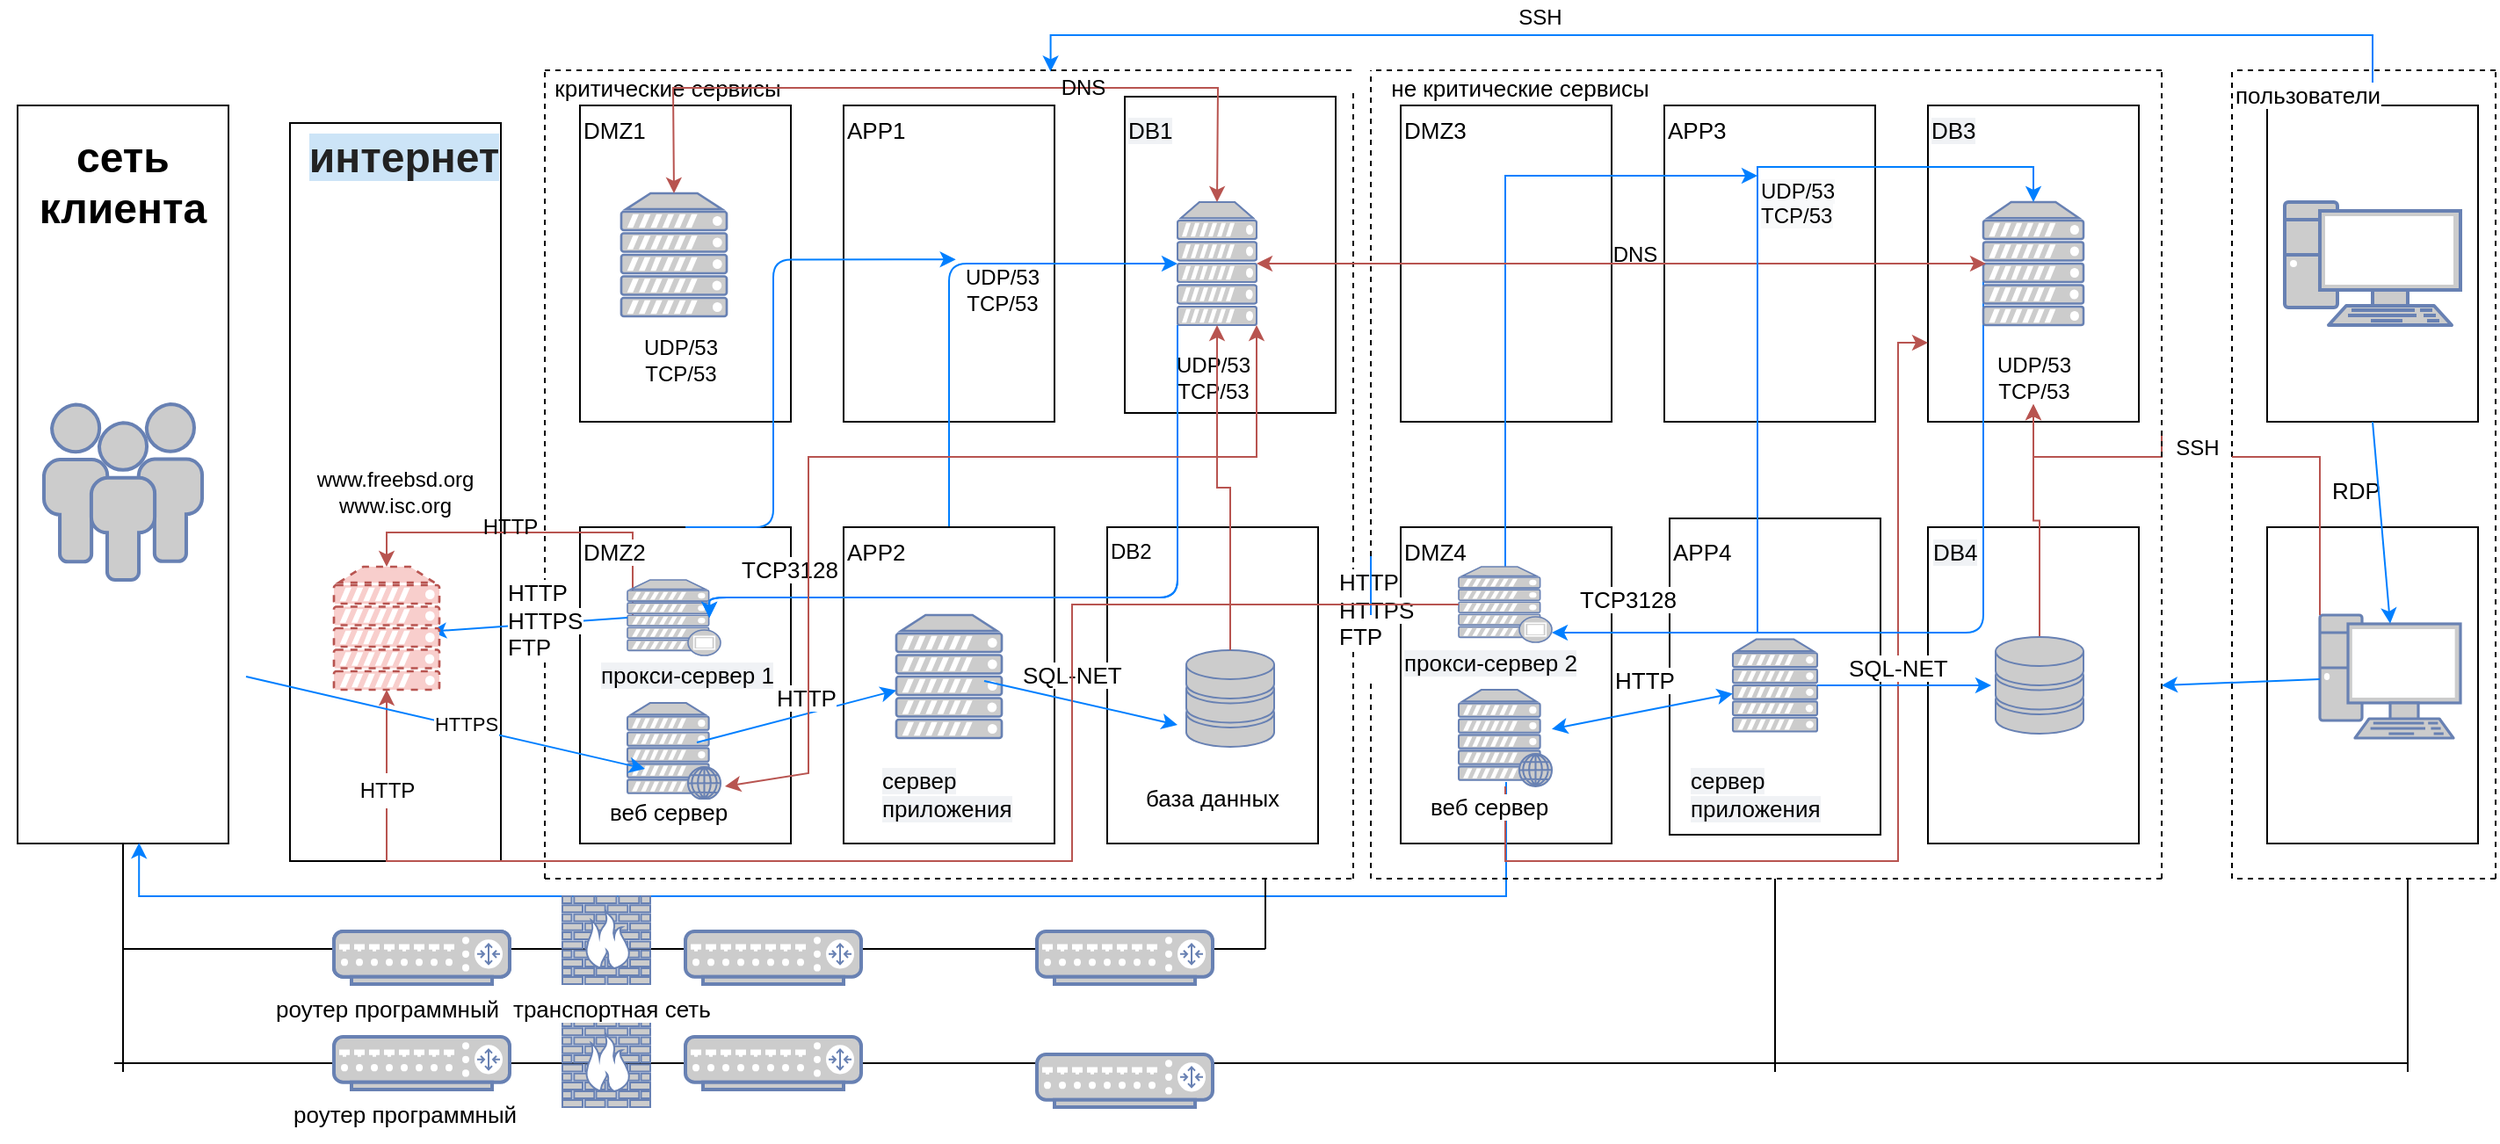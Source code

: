 <mxfile version="15.6.2" type="github">
  <diagram id="1AKOmLiHb0T1GY8dSjtn" name="Page-1">
    <mxGraphModel dx="1496" dy="1770" grid="1" gridSize="10" guides="1" tooltips="1" connect="1" arrows="1" fold="1" page="1" pageScale="1" pageWidth="827" pageHeight="1169" math="0" shadow="0">
      <root>
        <mxCell id="0" />
        <mxCell id="1" parent="0" />
        <mxCell id="HJ1KMDWT780nta9G588y-94" value="" style="endArrow=none;html=1;" parent="1" edge="1">
          <mxGeometry width="50" height="50" relative="1" as="geometry">
            <mxPoint x="95" y="585" as="sourcePoint" />
            <mxPoint x="1400" y="585" as="targetPoint" />
          </mxGeometry>
        </mxCell>
        <mxCell id="HJ1KMDWT780nta9G588y-93" value="" style="endArrow=none;html=1;" parent="1" edge="1">
          <mxGeometry width="50" height="50" relative="1" as="geometry">
            <mxPoint x="100" y="520" as="sourcePoint" />
            <mxPoint x="750" y="520" as="targetPoint" />
          </mxGeometry>
        </mxCell>
        <mxCell id="HJ1KMDWT780nta9G588y-1" value="" style="rounded=0;whiteSpace=wrap;html=1;" parent="1" vertex="1">
          <mxGeometry x="40" y="40" width="120" height="420" as="geometry" />
        </mxCell>
        <mxCell id="HJ1KMDWT780nta9G588y-2" value="www.freebsd.org&lt;br&gt;www.isc.org&lt;br&gt;" style="rounded=0;whiteSpace=wrap;html=1;" parent="1" vertex="1">
          <mxGeometry x="195" y="50" width="120" height="420" as="geometry" />
        </mxCell>
        <mxCell id="HJ1KMDWT780nta9G588y-6" value="" style="rounded=0;whiteSpace=wrap;html=1;" parent="1" vertex="1">
          <mxGeometry x="360" y="40" width="120" height="180" as="geometry" />
        </mxCell>
        <mxCell id="HJ1KMDWT780nta9G588y-7" value="" style="rounded=0;whiteSpace=wrap;html=1;" parent="1" vertex="1">
          <mxGeometry x="360" y="280" width="120" height="180" as="geometry" />
        </mxCell>
        <mxCell id="HJ1KMDWT780nta9G588y-8" value="" style="rounded=0;whiteSpace=wrap;html=1;" parent="1" vertex="1">
          <mxGeometry x="510" y="40" width="120" height="180" as="geometry" />
        </mxCell>
        <mxCell id="HJ1KMDWT780nta9G588y-9" value="" style="rounded=0;whiteSpace=wrap;html=1;" parent="1" vertex="1">
          <mxGeometry x="670" y="35" width="120" height="180" as="geometry" />
        </mxCell>
        <mxCell id="vRpasQC0jQgQnMMgfVWq-15" style="edgeStyle=orthogonalEdgeStyle;rounded=1;orthogonalLoop=1;jettySize=auto;html=1;exitX=0.5;exitY=0;exitDx=0;exitDy=0;strokeColor=#007FFF;" parent="1" source="HJ1KMDWT780nta9G588y-10" edge="1">
          <mxGeometry relative="1" as="geometry">
            <mxPoint x="700" y="130" as="targetPoint" />
            <Array as="points">
              <mxPoint x="570" y="130" />
            </Array>
          </mxGeometry>
        </mxCell>
        <mxCell id="HJ1KMDWT780nta9G588y-10" value="" style="rounded=0;whiteSpace=wrap;html=1;" parent="1" vertex="1">
          <mxGeometry x="510" y="280" width="120" height="180" as="geometry" />
        </mxCell>
        <mxCell id="HJ1KMDWT780nta9G588y-11" value="" style="rounded=0;whiteSpace=wrap;html=1;" parent="1" vertex="1">
          <mxGeometry x="660" y="280" width="120" height="180" as="geometry" />
        </mxCell>
        <mxCell id="HJ1KMDWT780nta9G588y-12" value="" style="rounded=0;whiteSpace=wrap;html=1;" parent="1" vertex="1">
          <mxGeometry x="827" y="40" width="120" height="180" as="geometry" />
        </mxCell>
        <mxCell id="HJ1KMDWT780nta9G588y-13" value="" style="rounded=0;whiteSpace=wrap;html=1;" parent="1" vertex="1">
          <mxGeometry x="827" y="280" width="120" height="180" as="geometry" />
        </mxCell>
        <mxCell id="HJ1KMDWT780nta9G588y-14" value="" style="rounded=0;whiteSpace=wrap;html=1;" parent="1" vertex="1">
          <mxGeometry x="977" y="40" width="120" height="180" as="geometry" />
        </mxCell>
        <mxCell id="HJ1KMDWT780nta9G588y-15" value="" style="rounded=0;whiteSpace=wrap;html=1;" parent="1" vertex="1">
          <mxGeometry x="1127" y="40" width="120" height="180" as="geometry" />
        </mxCell>
        <mxCell id="HJ1KMDWT780nta9G588y-16" value="" style="rounded=0;whiteSpace=wrap;html=1;" parent="1" vertex="1">
          <mxGeometry x="980" y="275" width="120" height="180" as="geometry" />
        </mxCell>
        <mxCell id="HJ1KMDWT780nta9G588y-17" value="&#xa;&#xa;&lt;span style=&quot;color: rgb(0, 0, 0); font-size: 13px; font-style: normal; font-weight: 400; letter-spacing: normal; text-align: left; text-indent: 0px; text-transform: none; word-spacing: 0px; background-color: rgb(240, 242, 245); display: inline; float: none;&quot;&gt;DB1&lt;/span&gt;&#xa;&#xa;" style="rounded=0;whiteSpace=wrap;html=1;" parent="1" vertex="1">
          <mxGeometry x="1127" y="280" width="120" height="180" as="geometry" />
        </mxCell>
        <mxCell id="DNXab_aSITvc3gn5kR9r-11" style="edgeStyle=orthogonalEdgeStyle;rounded=0;orthogonalLoop=1;jettySize=auto;html=1;entryX=0.045;entryY=0.037;entryDx=0;entryDy=0;entryPerimeter=0;fillColor=#dae8fc;strokeColor=#007FFF;" edge="1" parent="1" source="HJ1KMDWT780nta9G588y-18" target="DNXab_aSITvc3gn5kR9r-9">
          <mxGeometry relative="1" as="geometry">
            <Array as="points">
              <mxPoint x="1380" />
              <mxPoint x="628" />
            </Array>
          </mxGeometry>
        </mxCell>
        <mxCell id="HJ1KMDWT780nta9G588y-18" value="" style="rounded=0;whiteSpace=wrap;html=1;" parent="1" vertex="1">
          <mxGeometry x="1320" y="40" width="120" height="180" as="geometry" />
        </mxCell>
        <mxCell id="HJ1KMDWT780nta9G588y-19" value="" style="rounded=0;whiteSpace=wrap;html=1;" parent="1" vertex="1">
          <mxGeometry x="1320" y="280" width="120" height="180" as="geometry" />
        </mxCell>
        <mxCell id="HJ1KMDWT780nta9G588y-22" value="&lt;h1&gt;сеть клиента&lt;/h1&gt;" style="text;html=1;strokeColor=none;fillColor=none;spacing=5;spacingTop=-20;whiteSpace=wrap;overflow=hidden;rounded=0;align=center;" parent="1" vertex="1">
          <mxGeometry x="30" y="50" width="140" height="60" as="geometry" />
        </mxCell>
        <mxCell id="HJ1KMDWT780nta9G588y-23" value="&lt;h1&gt;&lt;font color=&quot;#222222&quot;&gt;&lt;span style=&quot;background-color: rgb(204 , 228 , 247)&quot;&gt;интернет&lt;/span&gt;&lt;/font&gt;&lt;/h1&gt;" style="text;html=1;strokeColor=none;fillColor=none;spacing=5;spacingTop=-20;whiteSpace=wrap;overflow=hidden;rounded=0;align=center;" parent="1" vertex="1">
          <mxGeometry x="190" y="50" width="140" height="60" as="geometry" />
        </mxCell>
        <mxCell id="DNXab_aSITvc3gn5kR9r-2" style="edgeStyle=orthogonalEdgeStyle;rounded=0;orthogonalLoop=1;jettySize=auto;html=1;exitX=0;exitY=0.5;exitDx=0;exitDy=0;exitPerimeter=0;entryX=0.5;entryY=0;entryDx=0;entryDy=0;entryPerimeter=0;fillColor=#f8cecc;strokeColor=#b85450;" edge="1" parent="1" source="HJ1KMDWT780nta9G588y-24" target="DNXab_aSITvc3gn5kR9r-1">
          <mxGeometry relative="1" as="geometry">
            <Array as="points">
              <mxPoint x="390" y="331" />
              <mxPoint x="390" y="283" />
              <mxPoint x="250" y="283" />
            </Array>
          </mxGeometry>
        </mxCell>
        <mxCell id="HJ1KMDWT780nta9G588y-24" value="" style="fontColor=#0066CC;verticalAlign=top;verticalLabelPosition=bottom;labelPosition=center;align=center;html=1;outlineConnect=0;fillColor=#CCCCCC;strokeColor=#6881B3;gradientColor=none;gradientDirection=north;strokeWidth=2;shape=mxgraph.networks.proxy_server;" parent="1" vertex="1">
          <mxGeometry x="387" y="310" width="53" height="43" as="geometry" />
        </mxCell>
        <mxCell id="HJ1KMDWT780nta9G588y-25" value="" style="fontColor=#0066CC;verticalAlign=top;verticalLabelPosition=bottom;labelPosition=center;align=center;html=1;outlineConnect=0;fillColor=#CCCCCC;strokeColor=#6881B3;gradientColor=none;gradientDirection=north;strokeWidth=2;shape=mxgraph.networks.web_server;" parent="1" vertex="1">
          <mxGeometry x="387" y="380" width="53" height="55" as="geometry" />
        </mxCell>
        <mxCell id="HJ1KMDWT780nta9G588y-26" value="" style="fontColor=#0066CC;verticalAlign=top;verticalLabelPosition=bottom;labelPosition=center;align=center;html=1;outlineConnect=0;fillColor=#CCCCCC;strokeColor=#6881B3;gradientColor=none;gradientDirection=north;strokeWidth=2;shape=mxgraph.networks.server;" parent="1" vertex="1">
          <mxGeometry x="540" y="330" width="60" height="70" as="geometry" />
        </mxCell>
        <mxCell id="HJ1KMDWT780nta9G588y-28" value="" style="fontColor=#0066CC;verticalAlign=top;verticalLabelPosition=bottom;labelPosition=center;align=center;html=1;outlineConnect=0;fillColor=#CCCCCC;strokeColor=#6881B3;gradientColor=none;gradientDirection=north;strokeWidth=2;shape=mxgraph.networks.pc;" parent="1" vertex="1">
          <mxGeometry x="1330" y="95" width="100" height="70" as="geometry" />
        </mxCell>
        <mxCell id="DNXab_aSITvc3gn5kR9r-4" style="edgeStyle=orthogonalEdgeStyle;rounded=0;orthogonalLoop=1;jettySize=auto;html=1;exitX=0;exitY=0;exitDx=0;exitDy=0;exitPerimeter=0;fillColor=#f8cecc;strokeColor=#b85450;startArrow=none;" edge="1" parent="1" source="DNXab_aSITvc3gn5kR9r-30" target="HJ1KMDWT780nta9G588y-153">
          <mxGeometry relative="1" as="geometry">
            <Array as="points">
              <mxPoint x="1187" y="240" />
            </Array>
          </mxGeometry>
        </mxCell>
        <mxCell id="HJ1KMDWT780nta9G588y-29" value="" style="fontColor=#0066CC;verticalAlign=top;verticalLabelPosition=bottom;labelPosition=center;align=center;html=1;outlineConnect=0;fillColor=#CCCCCC;strokeColor=#6881B3;gradientColor=none;gradientDirection=north;strokeWidth=2;shape=mxgraph.networks.pc;" parent="1" vertex="1">
          <mxGeometry x="1350" y="330" width="80" height="70" as="geometry" />
        </mxCell>
        <mxCell id="HJ1KMDWT780nta9G588y-31" value="" style="fontColor=#0066CC;verticalAlign=top;verticalLabelPosition=bottom;labelPosition=center;align=center;html=1;outlineConnect=0;fillColor=#CCCCCC;strokeColor=#6881B3;gradientColor=none;gradientDirection=north;strokeWidth=2;shape=mxgraph.networks.server;" parent="1" vertex="1">
          <mxGeometry x="1016" y="343.75" width="48" height="52.5" as="geometry" />
        </mxCell>
        <mxCell id="DNXab_aSITvc3gn5kR9r-3" style="edgeStyle=orthogonalEdgeStyle;rounded=0;orthogonalLoop=1;jettySize=auto;html=1;entryX=0.5;entryY=1;entryDx=0;entryDy=0;entryPerimeter=0;fillColor=#f8cecc;strokeColor=#b85450;startArrow=none;" edge="1" parent="1" source="DNXab_aSITvc3gn5kR9r-16" target="DNXab_aSITvc3gn5kR9r-1">
          <mxGeometry relative="1" as="geometry">
            <Array as="points" />
          </mxGeometry>
        </mxCell>
        <mxCell id="DNXab_aSITvc3gn5kR9r-28" style="edgeStyle=orthogonalEdgeStyle;rounded=0;orthogonalLoop=1;jettySize=auto;html=1;strokeColor=#007FFF;" edge="1" parent="1" source="HJ1KMDWT780nta9G588y-32">
          <mxGeometry relative="1" as="geometry">
            <mxPoint x="1030" y="80" as="targetPoint" />
            <Array as="points">
              <mxPoint x="887" y="80" />
            </Array>
          </mxGeometry>
        </mxCell>
        <mxCell id="HJ1KMDWT780nta9G588y-32" value="" style="fontColor=#0066CC;verticalAlign=top;verticalLabelPosition=bottom;labelPosition=center;align=center;html=1;outlineConnect=0;fillColor=#CCCCCC;strokeColor=#6881B3;gradientColor=none;gradientDirection=north;strokeWidth=2;shape=mxgraph.networks.proxy_server;" parent="1" vertex="1">
          <mxGeometry x="860" y="302.5" width="53" height="43" as="geometry" />
        </mxCell>
        <mxCell id="DNXab_aSITvc3gn5kR9r-19" style="edgeStyle=orthogonalEdgeStyle;rounded=0;orthogonalLoop=1;jettySize=auto;html=1;exitX=0.5;exitY=0;exitDx=0;exitDy=0;entryX=0.576;entryY=0.999;entryDx=0;entryDy=0;entryPerimeter=0;strokeColor=#007FFF;" edge="1" parent="1" source="HJ1KMDWT780nta9G588y-84" target="HJ1KMDWT780nta9G588y-1">
          <mxGeometry relative="1" as="geometry">
            <Array as="points">
              <mxPoint x="887" y="490" />
              <mxPoint x="109" y="490" />
            </Array>
          </mxGeometry>
        </mxCell>
        <mxCell id="DNXab_aSITvc3gn5kR9r-21" style="edgeStyle=orthogonalEdgeStyle;rounded=0;orthogonalLoop=1;jettySize=auto;html=1;entryX=0;entryY=0.75;entryDx=0;entryDy=0;strokeColor=#b85450;fillColor=#f8cecc;" edge="1" parent="1" source="HJ1KMDWT780nta9G588y-33" target="HJ1KMDWT780nta9G588y-15">
          <mxGeometry relative="1" as="geometry">
            <Array as="points">
              <mxPoint x="887" y="470" />
              <mxPoint x="1110" y="470" />
              <mxPoint x="1110" y="175" />
            </Array>
          </mxGeometry>
        </mxCell>
        <mxCell id="HJ1KMDWT780nta9G588y-33" value="" style="fontColor=#0066CC;verticalAlign=top;verticalLabelPosition=bottom;labelPosition=center;align=center;html=1;outlineConnect=0;fillColor=#CCCCCC;strokeColor=#6881B3;gradientColor=none;gradientDirection=north;strokeWidth=2;shape=mxgraph.networks.web_server;" parent="1" vertex="1">
          <mxGeometry x="860" y="372.5" width="53" height="55" as="geometry" />
        </mxCell>
        <mxCell id="HJ1KMDWT780nta9G588y-34" value="" style="fontColor=#0066CC;verticalAlign=top;verticalLabelPosition=bottom;labelPosition=center;align=center;html=1;outlineConnect=0;fillColor=#CCCCCC;strokeColor=#6881B3;gradientColor=none;gradientDirection=north;strokeWidth=2;shape=mxgraph.networks.storage;" parent="1" vertex="1">
          <mxGeometry x="705" y="350" width="50" height="55" as="geometry" />
        </mxCell>
        <mxCell id="HJ1KMDWT780nta9G588y-35" value="" style="fontColor=#0066CC;verticalAlign=top;verticalLabelPosition=bottom;labelPosition=center;align=center;html=1;outlineConnect=0;fillColor=#CCCCCC;strokeColor=#6881B3;gradientColor=none;gradientDirection=north;strokeWidth=2;shape=mxgraph.networks.users;" parent="1" vertex="1">
          <mxGeometry x="55" y="210" width="90" height="100" as="geometry" />
        </mxCell>
        <mxCell id="HJ1KMDWT780nta9G588y-36" value="" style="fontColor=#0066CC;verticalAlign=top;verticalLabelPosition=bottom;labelPosition=center;align=center;html=1;outlineConnect=0;fillColor=#CCCCCC;strokeColor=#6881B3;gradientColor=none;gradientDirection=north;strokeWidth=2;shape=mxgraph.networks.router;" parent="1" vertex="1">
          <mxGeometry x="220" y="510" width="100" height="30" as="geometry" />
        </mxCell>
        <mxCell id="HJ1KMDWT780nta9G588y-37" value="" style="fontColor=#0066CC;verticalAlign=top;verticalLabelPosition=bottom;labelPosition=center;align=center;html=1;outlineConnect=0;fillColor=#CCCCCC;strokeColor=#6881B3;gradientColor=none;gradientDirection=north;strokeWidth=2;shape=mxgraph.networks.router;" parent="1" vertex="1">
          <mxGeometry x="220" y="510" width="100" height="30" as="geometry" />
        </mxCell>
        <mxCell id="HJ1KMDWT780nta9G588y-38" value="" style="fontColor=#0066CC;verticalAlign=top;verticalLabelPosition=bottom;labelPosition=center;align=center;html=1;outlineConnect=0;fillColor=#CCCCCC;strokeColor=#6881B3;gradientColor=none;gradientDirection=north;strokeWidth=2;shape=mxgraph.networks.router;" parent="1" vertex="1">
          <mxGeometry x="620" y="510" width="100" height="30" as="geometry" />
        </mxCell>
        <mxCell id="HJ1KMDWT780nta9G588y-39" value="" style="fontColor=#0066CC;verticalAlign=top;verticalLabelPosition=bottom;labelPosition=center;align=center;html=1;outlineConnect=0;fillColor=#CCCCCC;strokeColor=#6881B3;gradientColor=none;gradientDirection=north;strokeWidth=2;shape=mxgraph.networks.router;" parent="1" vertex="1">
          <mxGeometry x="420" y="510" width="100" height="30" as="geometry" />
        </mxCell>
        <mxCell id="HJ1KMDWT780nta9G588y-40" value="" style="fontColor=#0066CC;verticalAlign=top;verticalLabelPosition=bottom;labelPosition=center;align=center;html=1;outlineConnect=0;fillColor=#CCCCCC;strokeColor=#6881B3;gradientColor=none;gradientDirection=north;strokeWidth=2;shape=mxgraph.networks.router;" parent="1" vertex="1">
          <mxGeometry x="220" y="570" width="100" height="30" as="geometry" />
        </mxCell>
        <mxCell id="HJ1KMDWT780nta9G588y-41" value="" style="fontColor=#0066CC;verticalAlign=top;verticalLabelPosition=bottom;labelPosition=center;align=center;html=1;outlineConnect=0;fillColor=#CCCCCC;strokeColor=#6881B3;gradientColor=none;gradientDirection=north;strokeWidth=2;shape=mxgraph.networks.router;" parent="1" vertex="1">
          <mxGeometry x="420" y="570" width="100" height="30" as="geometry" />
        </mxCell>
        <mxCell id="HJ1KMDWT780nta9G588y-42" value="" style="fontColor=#0066CC;verticalAlign=top;verticalLabelPosition=bottom;labelPosition=center;align=center;html=1;outlineConnect=0;fillColor=#CCCCCC;strokeColor=#6881B3;gradientColor=none;gradientDirection=north;strokeWidth=2;shape=mxgraph.networks.router;" parent="1" vertex="1">
          <mxGeometry x="620" y="580" width="100" height="30" as="geometry" />
        </mxCell>
        <mxCell id="HJ1KMDWT780nta9G588y-43" value="" style="fontColor=#0066CC;verticalAlign=top;verticalLabelPosition=bottom;labelPosition=center;align=center;html=1;outlineConnect=0;fillColor=#CCCCCC;strokeColor=#6881B3;gradientColor=none;gradientDirection=north;strokeWidth=2;shape=mxgraph.networks.firewall;" parent="1" vertex="1">
          <mxGeometry x="350" y="490" width="50" height="50" as="geometry" />
        </mxCell>
        <mxCell id="HJ1KMDWT780nta9G588y-44" value="" style="fontColor=#0066CC;verticalAlign=top;verticalLabelPosition=bottom;labelPosition=center;align=center;html=1;outlineConnect=0;fillColor=#CCCCCC;strokeColor=#6881B3;gradientColor=none;gradientDirection=north;strokeWidth=2;shape=mxgraph.networks.firewall;" parent="1" vertex="1">
          <mxGeometry x="350" y="560" width="50" height="50" as="geometry" />
        </mxCell>
        <mxCell id="HJ1KMDWT780nta9G588y-47" value="" style="endArrow=none;dashed=1;html=1;" parent="1" edge="1">
          <mxGeometry width="50" height="50" relative="1" as="geometry">
            <mxPoint x="800" y="480" as="sourcePoint" />
            <mxPoint x="800" y="30" as="targetPoint" />
          </mxGeometry>
        </mxCell>
        <mxCell id="HJ1KMDWT780nta9G588y-48" value="" style="endArrow=none;dashed=1;html=1;" parent="1" edge="1">
          <mxGeometry width="50" height="50" relative="1" as="geometry">
            <mxPoint x="340" y="480" as="sourcePoint" />
            <mxPoint x="800" y="480" as="targetPoint" />
          </mxGeometry>
        </mxCell>
        <mxCell id="HJ1KMDWT780nta9G588y-49" value="" style="endArrow=none;dashed=1;html=1;" parent="1" edge="1">
          <mxGeometry width="50" height="50" relative="1" as="geometry">
            <mxPoint x="340" y="20" as="sourcePoint" />
            <mxPoint x="800" y="20" as="targetPoint" />
          </mxGeometry>
        </mxCell>
        <mxCell id="HJ1KMDWT780nta9G588y-50" value="" style="endArrow=none;dashed=1;html=1;" parent="1" edge="1">
          <mxGeometry width="50" height="50" relative="1" as="geometry">
            <mxPoint x="340" y="480" as="sourcePoint" />
            <mxPoint x="340" y="20" as="targetPoint" />
          </mxGeometry>
        </mxCell>
        <mxCell id="HJ1KMDWT780nta9G588y-51" value="" style="endArrow=none;dashed=1;html=1;" parent="1" source="HJ1KMDWT780nta9G588y-137" edge="1">
          <mxGeometry width="50" height="50" relative="1" as="geometry">
            <mxPoint x="810" y="480" as="sourcePoint" />
            <mxPoint x="810" y="20" as="targetPoint" />
          </mxGeometry>
        </mxCell>
        <mxCell id="HJ1KMDWT780nta9G588y-52" value="" style="endArrow=none;dashed=1;html=1;" parent="1" edge="1">
          <mxGeometry width="50" height="50" relative="1" as="geometry">
            <mxPoint x="1260" y="20" as="sourcePoint" />
            <mxPoint x="810" y="20" as="targetPoint" />
          </mxGeometry>
        </mxCell>
        <mxCell id="HJ1KMDWT780nta9G588y-53" value="" style="endArrow=none;dashed=1;html=1;" parent="1" edge="1">
          <mxGeometry width="50" height="50" relative="1" as="geometry">
            <mxPoint x="1260" y="480" as="sourcePoint" />
            <mxPoint x="1260" y="20" as="targetPoint" />
          </mxGeometry>
        </mxCell>
        <mxCell id="HJ1KMDWT780nta9G588y-54" value="" style="endArrow=none;dashed=1;html=1;" parent="1" edge="1">
          <mxGeometry width="50" height="50" relative="1" as="geometry">
            <mxPoint x="1260" y="480" as="sourcePoint" />
            <mxPoint x="810" y="480" as="targetPoint" />
          </mxGeometry>
        </mxCell>
        <mxCell id="HJ1KMDWT780nta9G588y-55" value="" style="endArrow=none;dashed=1;html=1;" parent="1" edge="1">
          <mxGeometry width="50" height="50" relative="1" as="geometry">
            <mxPoint x="1300" y="480" as="sourcePoint" />
            <mxPoint x="1300" y="20" as="targetPoint" />
          </mxGeometry>
        </mxCell>
        <mxCell id="HJ1KMDWT780nta9G588y-56" value="" style="endArrow=none;dashed=1;html=1;" parent="1" edge="1">
          <mxGeometry width="50" height="50" relative="1" as="geometry">
            <mxPoint x="1450" y="20" as="sourcePoint" />
            <mxPoint x="1300" y="20" as="targetPoint" />
          </mxGeometry>
        </mxCell>
        <mxCell id="HJ1KMDWT780nta9G588y-57" value="" style="endArrow=none;dashed=1;html=1;" parent="1" edge="1">
          <mxGeometry width="50" height="50" relative="1" as="geometry">
            <mxPoint x="1450.0" y="480" as="sourcePoint" />
            <mxPoint x="1450.0" y="20" as="targetPoint" />
          </mxGeometry>
        </mxCell>
        <mxCell id="HJ1KMDWT780nta9G588y-59" value="" style="endArrow=none;dashed=1;html=1;" parent="1" edge="1">
          <mxGeometry width="50" height="50" relative="1" as="geometry">
            <mxPoint x="1450" y="480" as="sourcePoint" />
            <mxPoint x="1300" y="480" as="targetPoint" />
          </mxGeometry>
        </mxCell>
        <mxCell id="HJ1KMDWT780nta9G588y-60" value="&lt;span style=&quot;font-family: , &amp;#34;blinkmacsystemfont&amp;#34; , &amp;#34;roboto&amp;#34; , &amp;#34;helvetica neue&amp;#34; , &amp;#34;geneva&amp;#34; , &amp;#34;noto sans armenian&amp;#34; , &amp;#34;noto sans bengali&amp;#34; , &amp;#34;noto sans cherokee&amp;#34; , &amp;#34;noto sans devanagari&amp;#34; , &amp;#34;noto sans ethiopic&amp;#34; , &amp;#34;noto sans georgian&amp;#34; , &amp;#34;noto sans hebrew&amp;#34; , &amp;#34;noto sans kannada&amp;#34; , &amp;#34;noto sans khmer&amp;#34; , &amp;#34;noto sans lao&amp;#34; , &amp;#34;noto sans osmanya&amp;#34; , &amp;#34;noto sans tamil&amp;#34; , &amp;#34;noto sans telugu&amp;#34; , &amp;#34;noto sans thai&amp;#34; , sans-serif , &amp;#34;arial&amp;#34; , &amp;#34;tahoma&amp;#34; , &amp;#34;verdana&amp;#34; ; font-size: 13px ; text-align: left ; background-color: rgb(255 , 255 , 255)&quot;&gt;критические сервисы&lt;/span&gt;" style="text;html=1;strokeColor=none;fillColor=none;align=center;verticalAlign=middle;whiteSpace=wrap;rounded=0;" parent="1" vertex="1">
          <mxGeometry x="330" y="20" width="160" height="20" as="geometry" />
        </mxCell>
        <mxCell id="HJ1KMDWT780nta9G588y-61" value="&lt;span style=&quot;font-family: , &amp;#34;blinkmacsystemfont&amp;#34; , &amp;#34;roboto&amp;#34; , &amp;#34;helvetica neue&amp;#34; , &amp;#34;geneva&amp;#34; , &amp;#34;noto sans armenian&amp;#34; , &amp;#34;noto sans bengali&amp;#34; , &amp;#34;noto sans cherokee&amp;#34; , &amp;#34;noto sans devanagari&amp;#34; , &amp;#34;noto sans ethiopic&amp;#34; , &amp;#34;noto sans georgian&amp;#34; , &amp;#34;noto sans hebrew&amp;#34; , &amp;#34;noto sans kannada&amp;#34; , &amp;#34;noto sans khmer&amp;#34; , &amp;#34;noto sans lao&amp;#34; , &amp;#34;noto sans osmanya&amp;#34; , &amp;#34;noto sans tamil&amp;#34; , &amp;#34;noto sans telugu&amp;#34; , &amp;#34;noto sans thai&amp;#34; , sans-serif , &amp;#34;arial&amp;#34; , &amp;#34;tahoma&amp;#34; , &amp;#34;verdana&amp;#34; ; font-size: 13px ; text-align: left ; background-color: rgb(255 , 255 , 255)&quot;&gt;не критические сервисы&lt;/span&gt;" style="text;html=1;strokeColor=none;fillColor=none;align=center;verticalAlign=middle;whiteSpace=wrap;rounded=0;" parent="1" vertex="1">
          <mxGeometry x="810" y="20" width="170" height="20" as="geometry" />
        </mxCell>
        <mxCell id="HJ1KMDWT780nta9G588y-62" value="&lt;span style=&quot;color: rgb(0, 0, 0); font-size: 13px; font-style: normal; font-weight: 400; letter-spacing: normal; text-align: left; text-indent: 0px; text-transform: none; word-spacing: 0px; background-color: rgb(255, 255, 255); display: inline; float: none;&quot;&gt;пользователи&lt;/span&gt;" style="text;whiteSpace=wrap;html=1;" parent="1" vertex="1">
          <mxGeometry x="1300" y="20" width="110" height="20" as="geometry" />
        </mxCell>
        <mxCell id="HJ1KMDWT780nta9G588y-63" value="&lt;span style=&quot;color: rgb(0, 0, 0); font-size: 13px; font-style: normal; font-weight: 400; letter-spacing: normal; text-align: left; text-indent: 0px; text-transform: none; word-spacing: 0px; background-color: rgb(255, 255, 255); display: inline; float: none;&quot;&gt;RDP&lt;/span&gt;" style="text;whiteSpace=wrap;html=1;" parent="1" vertex="1">
          <mxGeometry x="1355" y="245" width="50" height="30" as="geometry" />
        </mxCell>
        <mxCell id="HJ1KMDWT780nta9G588y-64" value="&lt;span style=&quot;color: rgb(0 , 0 , 0) ; font-size: 13px ; font-style: normal ; font-weight: 400 ; letter-spacing: normal ; text-align: left ; text-indent: 0px ; text-transform: none ; word-spacing: 0px ; background-color: rgb(240 , 242 , 245) ; display: inline ; float: none&quot;&gt;DB4&lt;/span&gt;" style="text;whiteSpace=wrap;html=1;" parent="1" vertex="1">
          <mxGeometry x="1128" y="280" width="50" height="30" as="geometry" />
        </mxCell>
        <mxCell id="HJ1KMDWT780nta9G588y-65" value="&lt;span style=&quot;color: rgb(0 , 0 , 0) ; font-size: 13px ; font-style: normal ; font-weight: 400 ; letter-spacing: normal ; text-align: left ; text-indent: 0px ; text-transform: none ; word-spacing: 0px ; background-color: rgb(240 , 242 , 245) ; display: inline ; float: none&quot;&gt;DB3&lt;/span&gt;" style="text;whiteSpace=wrap;html=1;" parent="1" vertex="1">
          <mxGeometry x="1127" y="40" width="50" height="30" as="geometry" />
        </mxCell>
        <mxCell id="HJ1KMDWT780nta9G588y-67" value="&lt;span style=&quot;color: rgb(0, 0, 0); font-size: 13px; font-style: normal; font-weight: 400; letter-spacing: normal; text-align: left; text-indent: 0px; text-transform: none; word-spacing: 0px; background-color: rgb(240, 242, 245); display: inline; float: none;&quot;&gt;DB1&lt;/span&gt;" style="text;whiteSpace=wrap;html=1;" parent="1" vertex="1">
          <mxGeometry x="670" y="40" width="50" height="30" as="geometry" />
        </mxCell>
        <mxCell id="HJ1KMDWT780nta9G588y-69" value="DB2" style="text;whiteSpace=wrap;html=1;" parent="1" vertex="1">
          <mxGeometry x="660" y="280" width="50" height="30" as="geometry" />
        </mxCell>
        <mxCell id="HJ1KMDWT780nta9G588y-70" value="&lt;span style=&quot;color: rgb(0 , 0 , 0) ; font-size: 13px ; font-style: normal ; font-weight: 400 ; letter-spacing: normal ; text-align: left ; text-indent: 0px ; text-transform: none ; word-spacing: 0px ; background-color: rgb(255 , 255 , 255) ; display: inline ; float: none&quot;&gt;APP3&lt;/span&gt;" style="text;whiteSpace=wrap;html=1;" parent="1" vertex="1">
          <mxGeometry x="977" y="40" width="60" height="30" as="geometry" />
        </mxCell>
        <mxCell id="HJ1KMDWT780nta9G588y-71" value="&lt;span style=&quot;color: rgb(0 , 0 , 0) ; font-size: 13px ; font-style: normal ; font-weight: 400 ; letter-spacing: normal ; text-align: left ; text-indent: 0px ; text-transform: none ; word-spacing: 0px ; background-color: rgb(255 , 255 , 255) ; display: inline ; float: none&quot;&gt;APP4&lt;/span&gt;" style="text;whiteSpace=wrap;html=1;" parent="1" vertex="1">
          <mxGeometry x="980" y="280" width="60" height="30" as="geometry" />
        </mxCell>
        <mxCell id="HJ1KMDWT780nta9G588y-72" value="&lt;span style=&quot;color: rgb(0, 0, 0); font-size: 13px; font-style: normal; font-weight: 400; letter-spacing: normal; text-align: left; text-indent: 0px; text-transform: none; word-spacing: 0px; background-color: rgb(255, 255, 255); display: inline; float: none;&quot;&gt;APP1&lt;/span&gt;" style="text;whiteSpace=wrap;html=1;" parent="1" vertex="1">
          <mxGeometry x="510" y="40" width="60" height="30" as="geometry" />
        </mxCell>
        <mxCell id="HJ1KMDWT780nta9G588y-73" value="&lt;span style=&quot;color: rgb(0 , 0 , 0) ; font-size: 13px ; font-style: normal ; font-weight: 400 ; letter-spacing: normal ; text-align: left ; text-indent: 0px ; text-transform: none ; word-spacing: 0px ; background-color: rgb(255 , 255 , 255) ; display: inline ; float: none&quot;&gt;APP2&lt;/span&gt;" style="text;whiteSpace=wrap;html=1;" parent="1" vertex="1">
          <mxGeometry x="510" y="280" width="60" height="30" as="geometry" />
        </mxCell>
        <mxCell id="HJ1KMDWT780nta9G588y-74" value="&lt;span style=&quot;color: rgb(0 , 0 , 0) ; font-size: 13px ; font-style: normal ; font-weight: 400 ; letter-spacing: normal ; text-align: left ; text-indent: 0px ; text-transform: none ; word-spacing: 0px ; background-color: rgb(255 , 255 , 255) ; display: inline ; float: none&quot;&gt;DMZ4&lt;/span&gt;" style="text;whiteSpace=wrap;html=1;" parent="1" vertex="1">
          <mxGeometry x="827" y="280" width="60" height="30" as="geometry" />
        </mxCell>
        <mxCell id="HJ1KMDWT780nta9G588y-76" value="&lt;span style=&quot;color: rgb(0 , 0 , 0) ; font-size: 13px ; font-style: normal ; font-weight: 400 ; letter-spacing: normal ; text-align: left ; text-indent: 0px ; text-transform: none ; word-spacing: 0px ; background-color: rgb(255 , 255 , 255) ; display: inline ; float: none&quot;&gt;DMZ3&lt;/span&gt;" style="text;whiteSpace=wrap;html=1;" parent="1" vertex="1">
          <mxGeometry x="827" y="40" width="60" height="30" as="geometry" />
        </mxCell>
        <mxCell id="HJ1KMDWT780nta9G588y-77" value="&lt;span style=&quot;color: rgb(0, 0, 0); font-size: 13px; font-style: normal; font-weight: 400; letter-spacing: normal; text-align: left; text-indent: 0px; text-transform: none; word-spacing: 0px; background-color: rgb(255, 255, 255); display: inline; float: none;&quot;&gt;DMZ1&lt;/span&gt;" style="text;whiteSpace=wrap;html=1;" parent="1" vertex="1">
          <mxGeometry x="360" y="40" width="60" height="30" as="geometry" />
        </mxCell>
        <mxCell id="HJ1KMDWT780nta9G588y-79" value="&lt;span style=&quot;color: rgb(0 , 0 , 0) ; font-size: 13px ; font-style: normal ; font-weight: 400 ; letter-spacing: normal ; text-align: left ; text-indent: 0px ; text-transform: none ; word-spacing: 0px ; background-color: rgb(255 , 255 , 255) ; display: inline ; float: none&quot;&gt;DMZ2&lt;/span&gt;" style="text;whiteSpace=wrap;html=1;" parent="1" vertex="1">
          <mxGeometry x="360" y="280" width="60" height="30" as="geometry" />
        </mxCell>
        <mxCell id="HJ1KMDWT780nta9G588y-81" value="&lt;span style=&quot;color: rgb(0, 0, 0); font-size: 13px; font-style: normal; font-weight: 400; letter-spacing: normal; text-align: left; text-indent: 0px; text-transform: none; word-spacing: 0px; background-color: rgb(240, 242, 245); display: inline; float: none;&quot;&gt;прокси-сервер 1&lt;/span&gt;" style="text;whiteSpace=wrap;html=1;" parent="1" vertex="1">
          <mxGeometry x="370" y="350" width="120" height="30" as="geometry" />
        </mxCell>
        <mxCell id="HJ1KMDWT780nta9G588y-82" value="&lt;span style=&quot;color: rgb(0 , 0 , 0) ; font-size: 13px ; font-style: normal ; font-weight: 400 ; letter-spacing: normal ; text-align: left ; text-indent: 0px ; text-transform: none ; word-spacing: 0px ; background-color: rgb(240 , 242 , 245) ; display: inline ; float: none&quot;&gt;прокси-сервер 2&lt;/span&gt;" style="text;whiteSpace=wrap;html=1;" parent="1" vertex="1">
          <mxGeometry x="827" y="342.5" width="120" height="30" as="geometry" />
        </mxCell>
        <mxCell id="HJ1KMDWT780nta9G588y-83" value="&lt;span style=&quot;color: rgb(0, 0, 0); font-size: 13px; font-style: normal; font-weight: 400; letter-spacing: normal; text-align: left; text-indent: 0px; text-transform: none; word-spacing: 0px; background-color: rgb(255, 255, 255); display: inline; float: none;&quot;&gt;веб сервер&lt;/span&gt;" style="text;whiteSpace=wrap;html=1;" parent="1" vertex="1">
          <mxGeometry x="375" y="427.5" width="90" height="30" as="geometry" />
        </mxCell>
        <mxCell id="HJ1KMDWT780nta9G588y-84" value="&lt;span style=&quot;color: rgb(0, 0, 0); font-size: 13px; font-style: normal; font-weight: 400; letter-spacing: normal; text-align: left; text-indent: 0px; text-transform: none; word-spacing: 0px; background-color: rgb(255, 255, 255); display: inline; float: none;&quot;&gt;веб сервер&lt;/span&gt;" style="text;whiteSpace=wrap;html=1;" parent="1" vertex="1">
          <mxGeometry x="842" y="425" width="90" height="30" as="geometry" />
        </mxCell>
        <mxCell id="HJ1KMDWT780nta9G588y-85" value="&lt;span style=&quot;color: rgb(0, 0, 0); font-size: 13px; font-style: normal; font-weight: 400; letter-spacing: normal; text-align: left; text-indent: 0px; text-transform: none; word-spacing: 0px; background-color: rgb(240, 242, 245); display: inline; float: none;&quot;&gt;сервер приложения&lt;/span&gt;" style="text;whiteSpace=wrap;html=1;" parent="1" vertex="1">
          <mxGeometry x="530" y="410" width="80" height="30" as="geometry" />
        </mxCell>
        <mxCell id="HJ1KMDWT780nta9G588y-86" value="&lt;span style=&quot;color: rgb(0, 0, 0); font-size: 13px; font-style: normal; font-weight: 400; letter-spacing: normal; text-align: left; text-indent: 0px; text-transform: none; word-spacing: 0px; background-color: rgb(240, 242, 245); display: inline; float: none;&quot;&gt;сервер приложения&lt;/span&gt;" style="text;whiteSpace=wrap;html=1;" parent="1" vertex="1">
          <mxGeometry x="990" y="410" width="110" height="30" as="geometry" />
        </mxCell>
        <mxCell id="HJ1KMDWT780nta9G588y-87" value="&lt;span style=&quot;color: rgb(0, 0, 0); font-size: 13px; font-style: normal; font-weight: 400; letter-spacing: normal; text-align: left; text-indent: 0px; text-transform: none; word-spacing: 0px; background-color: rgb(255, 255, 255); display: inline; float: none;&quot;&gt;база данных&lt;/span&gt;" style="text;whiteSpace=wrap;html=1;" parent="1" vertex="1">
          <mxGeometry x="680" y="420" width="100" height="30" as="geometry" />
        </mxCell>
        <mxCell id="HJ1KMDWT780nta9G588y-88" value="&lt;span style=&quot;color: rgb(0, 0, 0); font-size: 13px; font-style: normal; font-weight: 400; letter-spacing: normal; text-align: left; text-indent: 0px; text-transform: none; word-spacing: 0px; background-color: rgb(255, 255, 255); display: inline; float: none;&quot;&gt;транспортная сеть&lt;/span&gt;" style="text;whiteSpace=wrap;html=1;" parent="1" vertex="1">
          <mxGeometry x="320" y="540" width="140" height="30" as="geometry" />
        </mxCell>
        <mxCell id="HJ1KMDWT780nta9G588y-89" value="&lt;span style=&quot;color: rgb(0, 0, 0); font-size: 13px; font-style: normal; font-weight: 400; letter-spacing: normal; text-align: left; text-indent: 0px; text-transform: none; word-spacing: 0px; background-color: rgb(255, 255, 255); display: inline; float: none;&quot;&gt;роутер программный&lt;/span&gt;" style="text;whiteSpace=wrap;html=1;" parent="1" vertex="1">
          <mxGeometry x="185" y="540" width="150" height="30" as="geometry" />
        </mxCell>
        <mxCell id="HJ1KMDWT780nta9G588y-90" value="&lt;span style=&quot;color: rgb(0, 0, 0); font-size: 13px; font-style: normal; font-weight: 400; letter-spacing: normal; text-align: left; text-indent: 0px; text-transform: none; word-spacing: 0px; background-color: rgb(255, 255, 255); display: inline; float: none;&quot;&gt;роутер программный&lt;/span&gt;" style="text;whiteSpace=wrap;html=1;" parent="1" vertex="1">
          <mxGeometry x="195" y="600" width="150" height="30" as="geometry" />
        </mxCell>
        <mxCell id="HJ1KMDWT780nta9G588y-92" value="" style="endArrow=none;html=1;exitX=0.5;exitY=1;exitDx=0;exitDy=0;" parent="1" source="HJ1KMDWT780nta9G588y-1" edge="1">
          <mxGeometry width="50" height="50" relative="1" as="geometry">
            <mxPoint x="520" y="390" as="sourcePoint" />
            <mxPoint x="100" y="590" as="targetPoint" />
          </mxGeometry>
        </mxCell>
        <mxCell id="HJ1KMDWT780nta9G588y-95" value="" style="endArrow=none;html=1;" parent="1" edge="1">
          <mxGeometry width="50" height="50" relative="1" as="geometry">
            <mxPoint x="750" y="520" as="sourcePoint" />
            <mxPoint x="750" y="480" as="targetPoint" />
          </mxGeometry>
        </mxCell>
        <mxCell id="HJ1KMDWT780nta9G588y-96" value="" style="endArrow=none;html=1;" parent="1" edge="1">
          <mxGeometry width="50" height="50" relative="1" as="geometry">
            <mxPoint x="1400" y="590" as="sourcePoint" />
            <mxPoint x="1400" y="480" as="targetPoint" />
          </mxGeometry>
        </mxCell>
        <mxCell id="HJ1KMDWT780nta9G588y-97" value="" style="endArrow=none;html=1;" parent="1" edge="1">
          <mxGeometry width="50" height="50" relative="1" as="geometry">
            <mxPoint x="1040" y="590" as="sourcePoint" />
            <mxPoint x="1040" y="480" as="targetPoint" />
          </mxGeometry>
        </mxCell>
        <mxCell id="HJ1KMDWT780nta9G588y-98" value="" style="endArrow=classic;html=1;exitX=1;exitY=0.75;exitDx=0;exitDy=0;entryX=0;entryY=0.5;entryDx=0;entryDy=0;entryPerimeter=0;rounded=1;strokeColor=#007FFF;" parent="1" edge="1">
          <mxGeometry width="50" height="50" relative="1" as="geometry">
            <mxPoint x="170" y="365.0" as="sourcePoint" />
            <mxPoint x="397" y="417.5" as="targetPoint" />
          </mxGeometry>
        </mxCell>
        <mxCell id="DNXab_aSITvc3gn5kR9r-18" value="HTTPS" style="edgeLabel;html=1;align=center;verticalAlign=middle;resizable=0;points=[];" vertex="1" connectable="0" parent="HJ1KMDWT780nta9G588y-98">
          <mxGeometry x="0.098" y="2" relative="1" as="geometry">
            <mxPoint as="offset" />
          </mxGeometry>
        </mxCell>
        <mxCell id="HJ1KMDWT780nta9G588y-100" value="" style="endArrow=classic;html=1;exitX=1;exitY=0.75;exitDx=0;exitDy=0;rounded=1;strokeColor=#007FFF;" parent="1" target="HJ1KMDWT780nta9G588y-26" edge="1">
          <mxGeometry width="50" height="50" relative="1" as="geometry">
            <mxPoint x="426.5" y="402.5" as="sourcePoint" />
            <mxPoint x="653.5" y="455" as="targetPoint" />
          </mxGeometry>
        </mxCell>
        <mxCell id="HJ1KMDWT780nta9G588y-101" value="" style="endArrow=classic;html=1;exitX=1;exitY=0.75;exitDx=0;exitDy=0;rounded=1;strokeColor=#007FFF;" parent="1" edge="1">
          <mxGeometry width="50" height="50" relative="1" as="geometry">
            <mxPoint x="590" y="367.5" as="sourcePoint" />
            <mxPoint x="700" y="393" as="targetPoint" />
            <Array as="points">
              <mxPoint x="700" y="392.5" />
            </Array>
          </mxGeometry>
        </mxCell>
        <mxCell id="HJ1KMDWT780nta9G588y-119" value="" style="endArrow=classic;startArrow=classic;html=1;strokeColor=#007FFF;" parent="1" source="HJ1KMDWT780nta9G588y-33" target="HJ1KMDWT780nta9G588y-31" edge="1">
          <mxGeometry width="50" height="50" relative="1" as="geometry">
            <mxPoint x="860" y="540" as="sourcePoint" />
            <mxPoint x="910" y="490" as="targetPoint" />
          </mxGeometry>
        </mxCell>
        <mxCell id="HJ1KMDWT780nta9G588y-120" value="" style="endArrow=classic;html=1;strokeColor=#007FFF;entryX=0;entryY=0.5;entryDx=0;entryDy=0;entryPerimeter=0;" parent="1" source="HJ1KMDWT780nta9G588y-31" edge="1">
          <mxGeometry width="50" height="50" relative="1" as="geometry">
            <mxPoint x="860" y="540" as="sourcePoint" />
            <mxPoint x="1163" y="370" as="targetPoint" />
          </mxGeometry>
        </mxCell>
        <mxCell id="HJ1KMDWT780nta9G588y-121" value="" style="endArrow=classic;html=1;strokeColor=#007FFF;" parent="1" source="HJ1KMDWT780nta9G588y-29" edge="1">
          <mxGeometry width="50" height="50" relative="1" as="geometry">
            <mxPoint x="860" y="540" as="sourcePoint" />
            <mxPoint x="1260" y="370" as="targetPoint" />
          </mxGeometry>
        </mxCell>
        <mxCell id="HJ1KMDWT780nta9G588y-124" value="" style="endArrow=classic;html=1;strokeColor=#007FFF;entryX=0.5;entryY=0.07;entryDx=0;entryDy=0;entryPerimeter=0;exitX=0.5;exitY=1;exitDx=0;exitDy=0;" parent="1" source="HJ1KMDWT780nta9G588y-18" target="HJ1KMDWT780nta9G588y-29" edge="1">
          <mxGeometry width="50" height="50" relative="1" as="geometry">
            <mxPoint x="1000" y="350" as="sourcePoint" />
            <mxPoint x="936.64" y="354.0" as="targetPoint" />
          </mxGeometry>
        </mxCell>
        <mxCell id="HJ1KMDWT780nta9G588y-133" value="" style="endArrow=classic;html=1;strokeColor=#007FFF;entryX=0.667;entryY=0.689;entryDx=0;entryDy=0;entryPerimeter=0;exitX=0;exitY=0.5;exitDx=0;exitDy=0;exitPerimeter=0;" parent="1" source="HJ1KMDWT780nta9G588y-24" target="HJ1KMDWT780nta9G588y-2" edge="1">
          <mxGeometry width="50" height="50" relative="1" as="geometry">
            <mxPoint x="387" y="331.5" as="sourcePoint" />
            <mxPoint x="323.24" y="329.8" as="targetPoint" />
          </mxGeometry>
        </mxCell>
        <mxCell id="HJ1KMDWT780nta9G588y-132" value="&lt;span style=&quot;color: rgb(0, 0, 0); font-size: 13px; font-style: normal; font-weight: 400; letter-spacing: normal; text-align: left; text-indent: 0px; text-transform: none; word-spacing: 0px; background-color: rgb(255, 255, 255); display: inline; float: none;&quot;&gt;HTTP&lt;/span&gt;&lt;br style=&quot;color: rgb(0, 0, 0); font-size: 13px; font-style: normal; font-weight: 400; letter-spacing: normal; text-align: left; text-indent: 0px; text-transform: none; word-spacing: 0px; background-color: rgb(255, 255, 255);&quot;&gt;&lt;span style=&quot;color: rgb(0, 0, 0); font-size: 13px; font-style: normal; font-weight: 400; letter-spacing: normal; text-align: left; text-indent: 0px; text-transform: none; word-spacing: 0px; background-color: rgb(255, 255, 255); display: inline; float: none;&quot;&gt;HTTPS&lt;/span&gt;&lt;br style=&quot;color: rgb(0, 0, 0); font-size: 13px; font-style: normal; font-weight: 400; letter-spacing: normal; text-align: left; text-indent: 0px; text-transform: none; word-spacing: 0px; background-color: rgb(255, 255, 255);&quot;&gt;&lt;span style=&quot;color: rgb(0, 0, 0); font-size: 13px; font-style: normal; font-weight: 400; letter-spacing: normal; text-align: left; text-indent: 0px; text-transform: none; word-spacing: 0px; background-color: rgb(255, 255, 255); display: inline; float: none;&quot;&gt;FTP&lt;/span&gt;" style="text;whiteSpace=wrap;html=1;" parent="1" vertex="1">
          <mxGeometry x="317" y="302.5" width="53" height="39" as="geometry" />
        </mxCell>
        <mxCell id="HJ1KMDWT780nta9G588y-135" value="&lt;span style=&quot;color: rgb(0 , 0 , 0) ; font-size: 13px ; font-style: normal ; font-weight: 400 ; letter-spacing: normal ; text-align: left ; text-indent: 0px ; text-transform: none ; word-spacing: 0px ; background-color: rgb(255 , 255 , 255) ; display: inline ; float: none&quot;&gt;HTTP&lt;/span&gt;&lt;br style=&quot;color: rgb(0 , 0 , 0) ; font-size: 13px ; font-style: normal ; font-weight: 400 ; letter-spacing: normal ; text-align: left ; text-indent: 0px ; text-transform: none ; word-spacing: 0px ; background-color: rgb(255 , 255 , 255)&quot;&gt;" style="text;whiteSpace=wrap;html=1;" parent="1" vertex="1">
          <mxGeometry x="470" y="362.5" width="40" height="30" as="geometry" />
        </mxCell>
        <mxCell id="HJ1KMDWT780nta9G588y-140" value="&lt;span style=&quot;color: rgb(0 , 0 , 0) ; font-size: 13px ; font-style: normal ; font-weight: 400 ; letter-spacing: normal ; text-align: left ; text-indent: 0px ; text-transform: none ; word-spacing: 0px ; background-color: rgb(255 , 255 , 255) ; display: inline ; float: none&quot;&gt;HTTP&lt;/span&gt;&lt;br style=&quot;color: rgb(0 , 0 , 0) ; font-size: 13px ; font-style: normal ; font-weight: 400 ; letter-spacing: normal ; text-align: left ; text-indent: 0px ; text-transform: none ; word-spacing: 0px ; background-color: rgb(255 , 255 , 255)&quot;&gt;" style="text;whiteSpace=wrap;html=1;" parent="1" vertex="1">
          <mxGeometry x="947" y="353" width="40" height="30" as="geometry" />
        </mxCell>
        <mxCell id="HJ1KMDWT780nta9G588y-142" value="&lt;span style=&quot;color: rgb(0, 0, 0); font-size: 13px; font-style: normal; font-weight: 400; letter-spacing: normal; text-align: left; text-indent: 0px; text-transform: none; word-spacing: 0px; background-color: rgb(255, 255, 255); display: inline; float: none;&quot;&gt;SQL-NET&lt;/span&gt;" style="text;whiteSpace=wrap;html=1;" parent="1" vertex="1">
          <mxGeometry x="1080" y="345.5" width="60" height="20" as="geometry" />
        </mxCell>
        <mxCell id="HJ1KMDWT780nta9G588y-143" value="&lt;span style=&quot;color: rgb(0, 0, 0); font-size: 13px; font-style: normal; font-weight: 400; letter-spacing: normal; text-align: left; text-indent: 0px; text-transform: none; word-spacing: 0px; background-color: rgb(255, 255, 255); display: inline; float: none;&quot;&gt;SQL-NET&lt;/span&gt;" style="text;whiteSpace=wrap;html=1;" parent="1" vertex="1">
          <mxGeometry x="610" y="350" width="70" height="10" as="geometry" />
        </mxCell>
        <mxCell id="HJ1KMDWT780nta9G588y-144" value="&lt;span style=&quot;color: rgb(0, 0, 0); font-size: 13px; font-style: normal; font-weight: 400; letter-spacing: normal; text-align: left; text-indent: 0px; text-transform: none; word-spacing: 0px; background-color: rgb(255, 255, 255); display: inline; float: none;&quot;&gt;TCP3128&lt;/span&gt;" style="text;whiteSpace=wrap;html=1;" parent="1" vertex="1">
          <mxGeometry x="450" y="290" width="80" height="30" as="geometry" />
        </mxCell>
        <mxCell id="HJ1KMDWT780nta9G588y-145" value="&lt;span style=&quot;color: rgb(0, 0, 0); font-size: 13px; font-style: normal; font-weight: 400; letter-spacing: normal; text-align: left; text-indent: 0px; text-transform: none; word-spacing: 0px; background-color: rgb(255, 255, 255); display: inline; float: none;&quot;&gt;TCP3128&lt;/span&gt;" style="text;whiteSpace=wrap;html=1;" parent="1" vertex="1">
          <mxGeometry x="927" y="307" width="80" height="30" as="geometry" />
        </mxCell>
        <mxCell id="vRpasQC0jQgQnMMgfVWq-11" style="edgeStyle=orthogonalEdgeStyle;rounded=1;orthogonalLoop=1;jettySize=auto;html=1;exitX=0;exitY=0.5;exitDx=0;exitDy=0;exitPerimeter=0;strokeColor=#007FFF;" parent="1" source="HJ1KMDWT780nta9G588y-146" target="HJ1KMDWT780nta9G588y-32" edge="1">
          <mxGeometry relative="1" as="geometry">
            <mxPoint x="936" y="340" as="targetPoint" />
            <Array as="points">
              <mxPoint x="1159" y="340" />
            </Array>
          </mxGeometry>
        </mxCell>
        <mxCell id="HJ1KMDWT780nta9G588y-146" value="" style="fontColor=#0066CC;verticalAlign=top;verticalLabelPosition=bottom;labelPosition=center;align=center;html=1;outlineConnect=0;fillColor=#CCCCCC;strokeColor=#6881B3;gradientColor=none;gradientDirection=north;strokeWidth=2;shape=mxgraph.networks.server;" parent="1" vertex="1">
          <mxGeometry x="1158.5" y="95" width="57" height="70" as="geometry" />
        </mxCell>
        <mxCell id="vRpasQC0jQgQnMMgfVWq-18" style="edgeStyle=orthogonalEdgeStyle;rounded=1;orthogonalLoop=1;jettySize=auto;html=1;exitX=0;exitY=1;exitDx=0;exitDy=0;exitPerimeter=0;entryX=0.88;entryY=0.5;entryDx=0;entryDy=0;entryPerimeter=0;strokeColor=#007FFF;" parent="1" source="HJ1KMDWT780nta9G588y-148" target="HJ1KMDWT780nta9G588y-24" edge="1">
          <mxGeometry relative="1" as="geometry">
            <Array as="points">
              <mxPoint x="700" y="320" />
              <mxPoint x="434" y="320" />
            </Array>
          </mxGeometry>
        </mxCell>
        <mxCell id="HJ1KMDWT780nta9G588y-148" value="" style="fontColor=#0066CC;verticalAlign=top;verticalLabelPosition=bottom;labelPosition=center;align=center;html=1;outlineConnect=0;fillColor=#CCCCCC;strokeColor=#6881B3;gradientColor=none;gradientDirection=north;strokeWidth=2;shape=mxgraph.networks.server;" parent="1" vertex="1">
          <mxGeometry x="700" y="95" width="45" height="70" as="geometry" />
        </mxCell>
        <mxCell id="HJ1KMDWT780nta9G588y-153" value="UDP/53&lt;br&gt;TCP/53" style="text;html=1;align=center;verticalAlign=middle;resizable=0;points=[];autosize=1;" parent="1" vertex="1">
          <mxGeometry x="1157" y="180" width="60" height="30" as="geometry" />
        </mxCell>
        <mxCell id="HJ1KMDWT780nta9G588y-154" value="UDP/53&lt;br&gt;TCP/53" style="text;html=1;align=center;verticalAlign=middle;resizable=0;points=[];autosize=1;" parent="1" vertex="1">
          <mxGeometry x="690" y="180" width="60" height="30" as="geometry" />
        </mxCell>
        <mxCell id="vRpasQC0jQgQnMMgfVWq-7" value="UDP/53&lt;br&gt;TCP/53" style="text;html=1;align=center;verticalAlign=middle;resizable=0;points=[];autosize=1;" parent="1" vertex="1">
          <mxGeometry x="570" y="130" width="60" height="30" as="geometry" />
        </mxCell>
        <mxCell id="vRpasQC0jQgQnMMgfVWq-13" value="" style="endArrow=none;dashed=1;html=1;" parent="1" target="HJ1KMDWT780nta9G588y-137" edge="1">
          <mxGeometry width="50" height="50" relative="1" as="geometry">
            <mxPoint x="810" y="480" as="sourcePoint" />
            <mxPoint x="810" y="20" as="targetPoint" />
          </mxGeometry>
        </mxCell>
        <mxCell id="HJ1KMDWT780nta9G588y-137" value="&lt;span style=&quot;color: rgb(0, 0, 0); font-size: 13px; font-style: normal; font-weight: 400; letter-spacing: normal; text-align: left; text-indent: 0px; text-transform: none; word-spacing: 0px; background-color: rgb(255, 255, 255); display: inline; float: none;&quot;&gt;HTTP&lt;/span&gt;&lt;br style=&quot;color: rgb(0, 0, 0); font-size: 13px; font-style: normal; font-weight: 400; letter-spacing: normal; text-align: left; text-indent: 0px; text-transform: none; word-spacing: 0px; background-color: rgb(255, 255, 255);&quot;&gt;&lt;span style=&quot;color: rgb(0, 0, 0); font-size: 13px; font-style: normal; font-weight: 400; letter-spacing: normal; text-align: left; text-indent: 0px; text-transform: none; word-spacing: 0px; background-color: rgb(255, 255, 255); display: inline; float: none;&quot;&gt;HTTPS&lt;/span&gt;&lt;br style=&quot;color: rgb(0, 0, 0); font-size: 13px; font-style: normal; font-weight: 400; letter-spacing: normal; text-align: left; text-indent: 0px; text-transform: none; word-spacing: 0px; background-color: rgb(255, 255, 255);&quot;&gt;&lt;span style=&quot;color: rgb(0, 0, 0); font-size: 13px; font-style: normal; font-weight: 400; letter-spacing: normal; text-align: left; text-indent: 0px; text-transform: none; word-spacing: 0px; background-color: rgb(255, 255, 255); display: inline; float: none;&quot;&gt;FTP&lt;/span&gt;" style="text;whiteSpace=wrap;html=1;" parent="1" vertex="1">
          <mxGeometry x="790" y="296.5" width="40" height="70" as="geometry" />
        </mxCell>
        <mxCell id="vRpasQC0jQgQnMMgfVWq-14" value="" style="endArrow=none;html=1;strokeColor=#007FFF;" parent="1" target="HJ1KMDWT780nta9G588y-137" edge="1">
          <mxGeometry width="50" height="50" relative="1" as="geometry">
            <mxPoint x="810" y="330" as="sourcePoint" />
            <mxPoint x="810" y="500" as="targetPoint" />
          </mxGeometry>
        </mxCell>
        <mxCell id="vRpasQC0jQgQnMMgfVWq-16" style="edgeStyle=orthogonalEdgeStyle;rounded=1;orthogonalLoop=1;jettySize=auto;html=1;exitX=0.5;exitY=0;exitDx=0;exitDy=0;entryX=0.064;entryY=-0.078;entryDx=0;entryDy=0;entryPerimeter=0;strokeColor=#007FFF;" parent="1" source="HJ1KMDWT780nta9G588y-7" target="vRpasQC0jQgQnMMgfVWq-7" edge="1">
          <mxGeometry relative="1" as="geometry">
            <Array as="points">
              <mxPoint x="470" y="280" />
              <mxPoint x="470" y="128" />
            </Array>
          </mxGeometry>
        </mxCell>
        <mxCell id="vRpasQC0jQgQnMMgfVWq-19" style="edgeStyle=orthogonalEdgeStyle;rounded=1;orthogonalLoop=1;jettySize=auto;html=1;exitX=0;exitY=1;exitDx=0;exitDy=0;exitPerimeter=0;entryX=0.88;entryY=0.5;entryDx=0;entryDy=0;entryPerimeter=0;strokeColor=#007FFF;" parent="1" source="vRpasQC0jQgQnMMgfVWq-20" edge="1">
          <mxGeometry relative="1" as="geometry">
            <mxPoint x="433.64" y="331.5" as="targetPoint" />
            <Array as="points">
              <mxPoint x="700" y="320" />
              <mxPoint x="434" y="320" />
            </Array>
          </mxGeometry>
        </mxCell>
        <mxCell id="vRpasQC0jQgQnMMgfVWq-20" value="" style="fontColor=#0066CC;verticalAlign=top;verticalLabelPosition=bottom;labelPosition=center;align=center;html=1;outlineConnect=0;fillColor=#CCCCCC;strokeColor=#6881B3;gradientColor=none;gradientDirection=north;strokeWidth=2;shape=mxgraph.networks.server;" parent="1" vertex="1">
          <mxGeometry x="700" y="95" width="45" height="70" as="geometry" />
        </mxCell>
        <mxCell id="vRpasQC0jQgQnMMgfVWq-22" value="" style="fontColor=#0066CC;verticalAlign=top;verticalLabelPosition=bottom;labelPosition=center;align=center;html=1;outlineConnect=0;fillColor=#CCCCCC;strokeColor=#6881B3;gradientColor=none;gradientDirection=north;strokeWidth=2;shape=mxgraph.networks.server;" parent="1" vertex="1">
          <mxGeometry x="383.5" y="90" width="60" height="70" as="geometry" />
        </mxCell>
        <mxCell id="vRpasQC0jQgQnMMgfVWq-25" value="UDP/53&lt;br&gt;TCP/53" style="text;html=1;align=center;verticalAlign=middle;resizable=0;points=[];autosize=1;" parent="1" vertex="1">
          <mxGeometry x="387" y="170" width="60" height="30" as="geometry" />
        </mxCell>
        <mxCell id="DNXab_aSITvc3gn5kR9r-1" value="" style="verticalAlign=top;verticalLabelPosition=bottom;labelPosition=center;align=center;html=1;outlineConnect=0;fillColor=#f8cecc;strokeColor=#b85450;gradientDirection=north;strokeWidth=2;shape=mxgraph.networks.server;dashed=1;" vertex="1" parent="1">
          <mxGeometry x="220" y="302.5" width="60" height="70" as="geometry" />
        </mxCell>
        <mxCell id="DNXab_aSITvc3gn5kR9r-5" value="" style="endArrow=classic;startArrow=classic;html=1;rounded=0;fillColor=#f8cecc;strokeColor=#b85450;" edge="1" parent="1" source="vRpasQC0jQgQnMMgfVWq-20">
          <mxGeometry width="50" height="50" relative="1" as="geometry">
            <mxPoint x="1040" y="360" as="sourcePoint" />
            <mxPoint x="1160" y="130" as="targetPoint" />
          </mxGeometry>
        </mxCell>
        <mxCell id="DNXab_aSITvc3gn5kR9r-6" value="DNS" style="text;html=1;align=center;verticalAlign=middle;resizable=0;points=[];autosize=1;strokeColor=none;fillColor=none;" vertex="1" parent="1">
          <mxGeometry x="940" y="115" width="40" height="20" as="geometry" />
        </mxCell>
        <mxCell id="DNXab_aSITvc3gn5kR9r-8" value="" style="endArrow=classic;startArrow=classic;html=1;rounded=0;entryX=0.5;entryY=0;entryDx=0;entryDy=0;entryPerimeter=0;exitX=0.5;exitY=0;exitDx=0;exitDy=0;exitPerimeter=0;fillColor=#f8cecc;strokeColor=#b85450;" edge="1" parent="1" source="vRpasQC0jQgQnMMgfVWq-22" target="vRpasQC0jQgQnMMgfVWq-20">
          <mxGeometry width="50" height="50" relative="1" as="geometry">
            <mxPoint x="660" y="140" as="sourcePoint" />
            <mxPoint x="710" y="90" as="targetPoint" />
            <Array as="points">
              <mxPoint x="413" y="30" />
              <mxPoint x="560" y="30" />
              <mxPoint x="723" y="30" />
            </Array>
          </mxGeometry>
        </mxCell>
        <mxCell id="DNXab_aSITvc3gn5kR9r-9" value="DNS" style="text;html=1;align=center;verticalAlign=middle;resizable=0;points=[];autosize=1;strokeColor=none;fillColor=none;" vertex="1" parent="1">
          <mxGeometry x="626" y="20" width="40" height="20" as="geometry" />
        </mxCell>
        <mxCell id="DNXab_aSITvc3gn5kR9r-10" value="SSH" style="text;html=1;align=center;verticalAlign=middle;resizable=0;points=[];autosize=1;strokeColor=none;fillColor=none;" vertex="1" parent="1">
          <mxGeometry x="886" y="-20" width="40" height="20" as="geometry" />
        </mxCell>
        <mxCell id="DNXab_aSITvc3gn5kR9r-14" value="" style="endArrow=classic;startArrow=classic;html=1;rounded=0;strokeColor=#b85450;exitX=0.75;exitY=0;exitDx=0;exitDy=0;entryX=1;entryY=1;entryDx=0;entryDy=0;entryPerimeter=0;fillColor=#f8cecc;" edge="1" parent="1" source="HJ1KMDWT780nta9G588y-83" target="vRpasQC0jQgQnMMgfVWq-20">
          <mxGeometry width="50" height="50" relative="1" as="geometry">
            <mxPoint x="520" y="410" as="sourcePoint" />
            <mxPoint x="570" y="360" as="targetPoint" />
            <Array as="points">
              <mxPoint x="490" y="420" />
              <mxPoint x="490" y="240" />
              <mxPoint x="745" y="240" />
            </Array>
          </mxGeometry>
        </mxCell>
        <mxCell id="DNXab_aSITvc3gn5kR9r-15" value="HTTP" style="text;html=1;align=center;verticalAlign=middle;resizable=0;points=[];autosize=1;strokeColor=none;fillColor=none;" vertex="1" parent="1">
          <mxGeometry x="295" y="270" width="50" height="20" as="geometry" />
        </mxCell>
        <mxCell id="DNXab_aSITvc3gn5kR9r-16" value="HTTP" style="text;html=1;align=center;verticalAlign=middle;resizable=0;points=[];autosize=1;strokeColor=none;fillColor=none;" vertex="1" parent="1">
          <mxGeometry x="225" y="420" width="50" height="20" as="geometry" />
        </mxCell>
        <mxCell id="DNXab_aSITvc3gn5kR9r-17" value="" style="edgeStyle=orthogonalEdgeStyle;rounded=0;orthogonalLoop=1;jettySize=auto;html=1;entryX=0.5;entryY=1;entryDx=0;entryDy=0;entryPerimeter=0;fillColor=#f8cecc;strokeColor=#b85450;endArrow=none;" edge="1" parent="1" source="HJ1KMDWT780nta9G588y-32" target="DNXab_aSITvc3gn5kR9r-16">
          <mxGeometry relative="1" as="geometry">
            <mxPoint x="860" y="324" as="sourcePoint" />
            <mxPoint x="250" y="372.5" as="targetPoint" />
            <Array as="points">
              <mxPoint x="640" y="324" />
              <mxPoint x="640" y="470" />
              <mxPoint x="250" y="470" />
            </Array>
          </mxGeometry>
        </mxCell>
        <mxCell id="DNXab_aSITvc3gn5kR9r-24" style="edgeStyle=orthogonalEdgeStyle;rounded=0;orthogonalLoop=1;jettySize=auto;html=1;strokeColor=#b85450;fillColor=#f8cecc;" edge="1" parent="1" source="DNXab_aSITvc3gn5kR9r-20" target="HJ1KMDWT780nta9G588y-153">
          <mxGeometry relative="1" as="geometry" />
        </mxCell>
        <mxCell id="DNXab_aSITvc3gn5kR9r-20" value="" style="fontColor=#0066CC;verticalAlign=top;verticalLabelPosition=bottom;labelPosition=center;align=center;html=1;outlineConnect=0;fillColor=#CCCCCC;strokeColor=#6881B3;gradientColor=none;gradientDirection=north;strokeWidth=2;shape=mxgraph.networks.storage;" vertex="1" parent="1">
          <mxGeometry x="1165.5" y="342.5" width="50" height="55" as="geometry" />
        </mxCell>
        <mxCell id="DNXab_aSITvc3gn5kR9r-22" style="edgeStyle=orthogonalEdgeStyle;rounded=0;orthogonalLoop=1;jettySize=auto;html=1;entryX=0.5;entryY=1;entryDx=0;entryDy=0;entryPerimeter=0;strokeColor=#b85450;fillColor=#f8cecc;exitX=0.5;exitY=0;exitDx=0;exitDy=0;exitPerimeter=0;" edge="1" parent="1" source="HJ1KMDWT780nta9G588y-34" target="vRpasQC0jQgQnMMgfVWq-20">
          <mxGeometry relative="1" as="geometry" />
        </mxCell>
        <mxCell id="DNXab_aSITvc3gn5kR9r-26" style="edgeStyle=orthogonalEdgeStyle;rounded=0;orthogonalLoop=1;jettySize=auto;html=1;entryX=0.5;entryY=0;entryDx=0;entryDy=0;entryPerimeter=0;strokeColor=#007FFF;" edge="1" parent="1" target="HJ1KMDWT780nta9G588y-146">
          <mxGeometry relative="1" as="geometry">
            <mxPoint x="1040" y="340" as="sourcePoint" />
            <Array as="points">
              <mxPoint x="1030" y="75" />
              <mxPoint x="1187" y="75" />
            </Array>
          </mxGeometry>
        </mxCell>
        <mxCell id="DNXab_aSITvc3gn5kR9r-29" value="&lt;span style=&quot;color: rgb(0, 0, 0); font-family: helvetica; font-size: 12px; font-style: normal; font-weight: 400; letter-spacing: normal; text-align: center; text-indent: 0px; text-transform: none; word-spacing: 0px; background-color: rgb(248, 249, 250); display: inline; float: none;&quot;&gt;UDP/53&lt;/span&gt;&lt;br style=&quot;color: rgb(0, 0, 0); font-family: helvetica; font-size: 12px; font-style: normal; font-weight: 400; letter-spacing: normal; text-align: center; text-indent: 0px; text-transform: none; word-spacing: 0px; background-color: rgb(248, 249, 250);&quot;&gt;&lt;span style=&quot;color: rgb(0, 0, 0); font-family: helvetica; font-size: 12px; font-style: normal; font-weight: 400; letter-spacing: normal; text-align: center; text-indent: 0px; text-transform: none; word-spacing: 0px; background-color: rgb(248, 249, 250); display: inline; float: none;&quot;&gt;TCP/53&lt;/span&gt;" style="text;whiteSpace=wrap;html=1;" vertex="1" parent="1">
          <mxGeometry x="1030" y="75" width="70" height="40" as="geometry" />
        </mxCell>
        <mxCell id="DNXab_aSITvc3gn5kR9r-30" value="SSH" style="text;html=1;align=center;verticalAlign=middle;resizable=0;points=[];autosize=1;strokeColor=none;fillColor=none;" vertex="1" parent="1">
          <mxGeometry x="1260" y="225" width="40" height="20" as="geometry" />
        </mxCell>
        <mxCell id="DNXab_aSITvc3gn5kR9r-31" value="" style="edgeStyle=orthogonalEdgeStyle;rounded=0;orthogonalLoop=1;jettySize=auto;html=1;exitX=0;exitY=0;exitDx=0;exitDy=0;exitPerimeter=0;fillColor=#f8cecc;strokeColor=#b85450;endArrow=none;" edge="1" parent="1" source="HJ1KMDWT780nta9G588y-29" target="DNXab_aSITvc3gn5kR9r-30">
          <mxGeometry relative="1" as="geometry">
            <mxPoint x="1350" y="330" as="sourcePoint" />
            <mxPoint x="1186.941" y="210" as="targetPoint" />
            <Array as="points">
              <mxPoint x="1350" y="240" />
            </Array>
          </mxGeometry>
        </mxCell>
      </root>
    </mxGraphModel>
  </diagram>
</mxfile>
